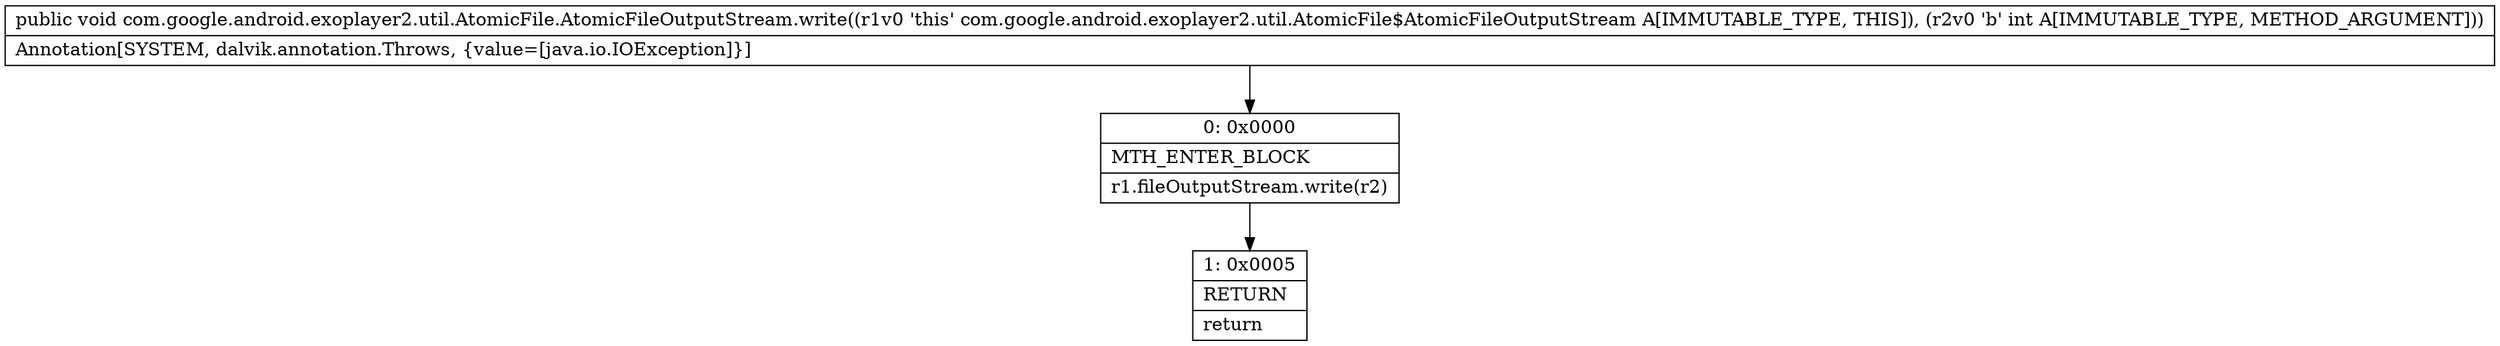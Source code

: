 digraph "CFG forcom.google.android.exoplayer2.util.AtomicFile.AtomicFileOutputStream.write(I)V" {
Node_0 [shape=record,label="{0\:\ 0x0000|MTH_ENTER_BLOCK\l|r1.fileOutputStream.write(r2)\l}"];
Node_1 [shape=record,label="{1\:\ 0x0005|RETURN\l|return\l}"];
MethodNode[shape=record,label="{public void com.google.android.exoplayer2.util.AtomicFile.AtomicFileOutputStream.write((r1v0 'this' com.google.android.exoplayer2.util.AtomicFile$AtomicFileOutputStream A[IMMUTABLE_TYPE, THIS]), (r2v0 'b' int A[IMMUTABLE_TYPE, METHOD_ARGUMENT]))  | Annotation[SYSTEM, dalvik.annotation.Throws, \{value=[java.io.IOException]\}]\l}"];
MethodNode -> Node_0;
Node_0 -> Node_1;
}

